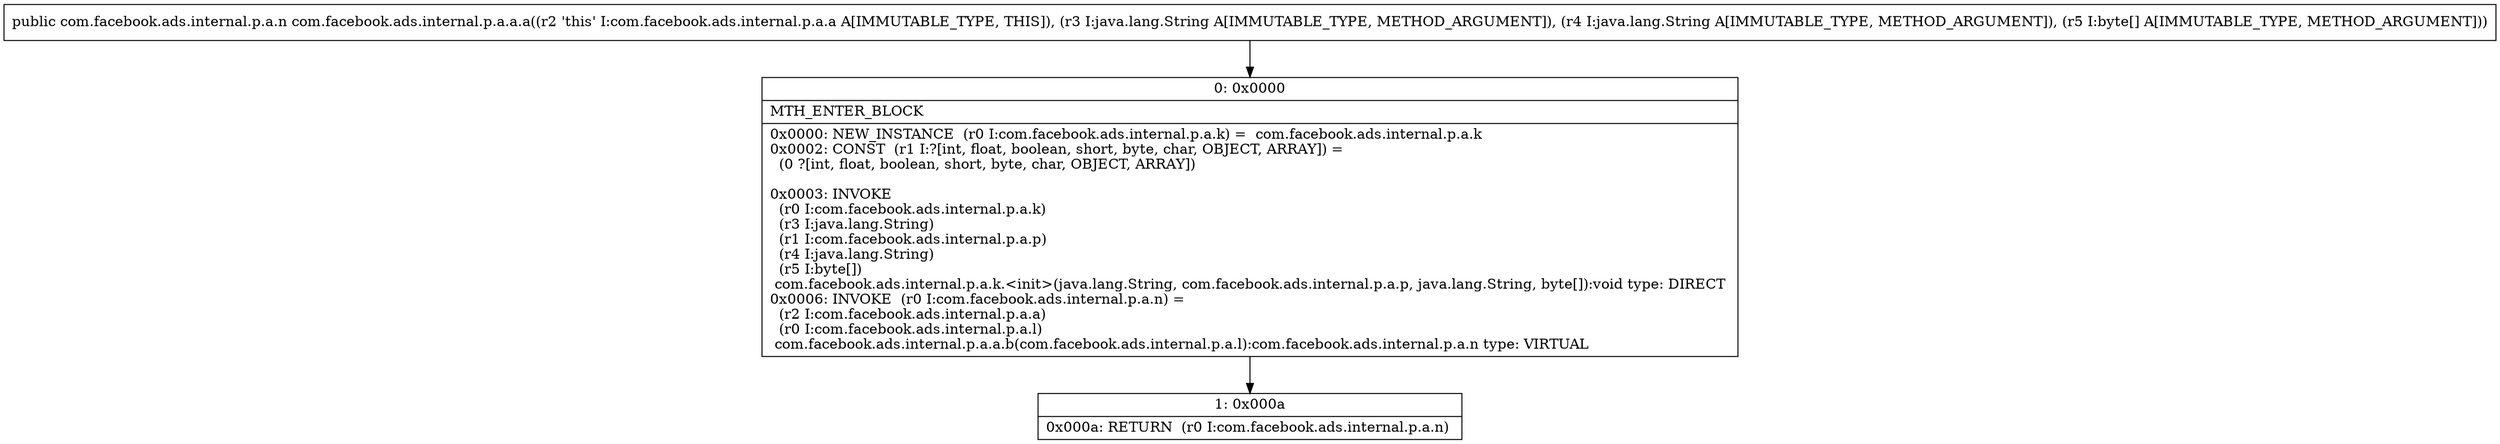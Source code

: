 digraph "CFG forcom.facebook.ads.internal.p.a.a.a(Ljava\/lang\/String;Ljava\/lang\/String;[B)Lcom\/facebook\/ads\/internal\/p\/a\/n;" {
Node_0 [shape=record,label="{0\:\ 0x0000|MTH_ENTER_BLOCK\l|0x0000: NEW_INSTANCE  (r0 I:com.facebook.ads.internal.p.a.k) =  com.facebook.ads.internal.p.a.k \l0x0002: CONST  (r1 I:?[int, float, boolean, short, byte, char, OBJECT, ARRAY]) = \l  (0 ?[int, float, boolean, short, byte, char, OBJECT, ARRAY])\l \l0x0003: INVOKE  \l  (r0 I:com.facebook.ads.internal.p.a.k)\l  (r3 I:java.lang.String)\l  (r1 I:com.facebook.ads.internal.p.a.p)\l  (r4 I:java.lang.String)\l  (r5 I:byte[])\l com.facebook.ads.internal.p.a.k.\<init\>(java.lang.String, com.facebook.ads.internal.p.a.p, java.lang.String, byte[]):void type: DIRECT \l0x0006: INVOKE  (r0 I:com.facebook.ads.internal.p.a.n) = \l  (r2 I:com.facebook.ads.internal.p.a.a)\l  (r0 I:com.facebook.ads.internal.p.a.l)\l com.facebook.ads.internal.p.a.a.b(com.facebook.ads.internal.p.a.l):com.facebook.ads.internal.p.a.n type: VIRTUAL \l}"];
Node_1 [shape=record,label="{1\:\ 0x000a|0x000a: RETURN  (r0 I:com.facebook.ads.internal.p.a.n) \l}"];
MethodNode[shape=record,label="{public com.facebook.ads.internal.p.a.n com.facebook.ads.internal.p.a.a.a((r2 'this' I:com.facebook.ads.internal.p.a.a A[IMMUTABLE_TYPE, THIS]), (r3 I:java.lang.String A[IMMUTABLE_TYPE, METHOD_ARGUMENT]), (r4 I:java.lang.String A[IMMUTABLE_TYPE, METHOD_ARGUMENT]), (r5 I:byte[] A[IMMUTABLE_TYPE, METHOD_ARGUMENT])) }"];
MethodNode -> Node_0;
Node_0 -> Node_1;
}

